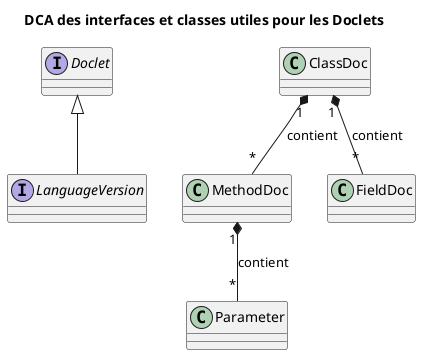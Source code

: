 @startuml
title DCA des interfaces et classes utiles pour les Doclets

interface Doclet
interface LanguageVersion

class ClassDoc
class MethodDoc
class FieldDoc
class Parameter

Doclet <|-- LanguageVersion

ClassDoc "1" *-- "*" MethodDoc : contient
ClassDoc "1" *-- "*" FieldDoc : contient
MethodDoc "1" *-- "*" Parameter : contient

@enduml